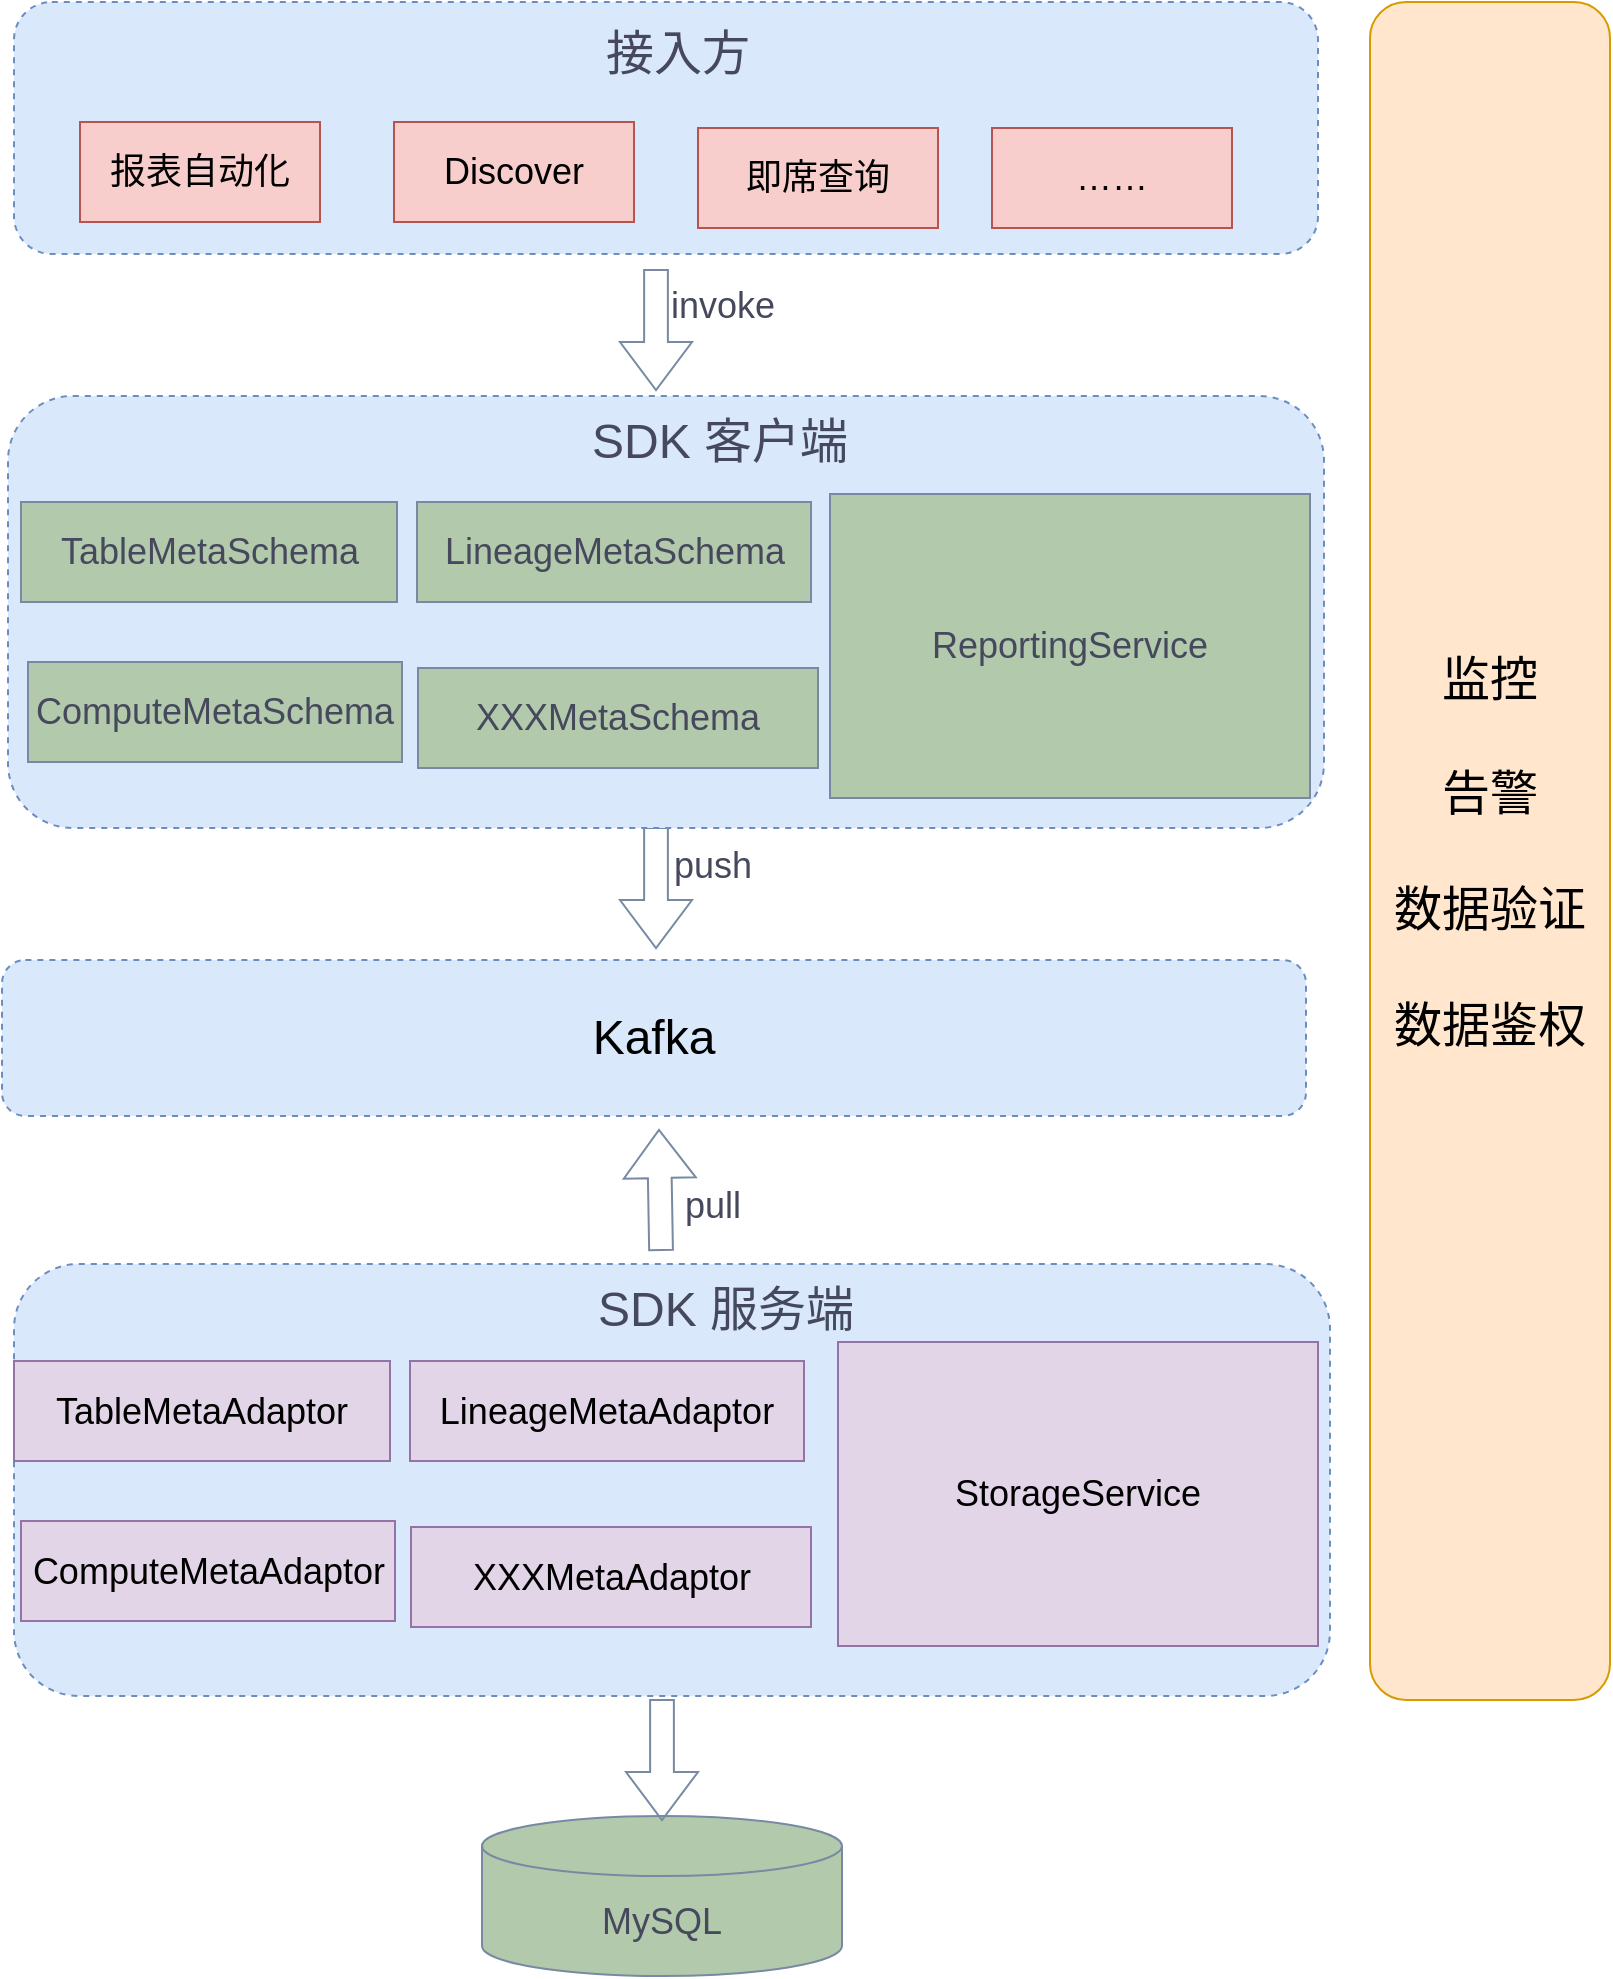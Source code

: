 <mxfile version="15.5.6" type="github">
  <diagram id="jsM6XuuydCS6RUw_MsAS" name="第 1 页">
    <mxGraphModel dx="2858" dy="1089" grid="1" gridSize="10" guides="1" tooltips="1" connect="1" arrows="1" fold="1" page="1" pageScale="1" pageWidth="827" pageHeight="1169" math="0" shadow="0">
      <root>
        <mxCell id="0" />
        <mxCell id="1" parent="0" />
        <mxCell id="PwCWNjDlDeT56dWDijh4-1" style="edgeStyle=none;rounded=1;sketch=0;orthogonalLoop=1;jettySize=auto;html=1;fontColor=#46495D;strokeColor=#B3B3B3;fillColor=#B2C9AB;" edge="1" parent="1">
          <mxGeometry relative="1" as="geometry">
            <mxPoint x="704" y="815.48" as="sourcePoint" />
            <mxPoint x="704" y="834.52" as="targetPoint" />
          </mxGeometry>
        </mxCell>
        <mxCell id="PwCWNjDlDeT56dWDijh4-2" value="&lt;font style=&quot;font-size: 24px&quot;&gt;Kafka&lt;/font&gt;" style="rounded=1;whiteSpace=wrap;html=1;dashed=1;fillColor=#dae8fc;strokeColor=#6c8ebf;" vertex="1" parent="1">
          <mxGeometry x="-90" y="769" width="652" height="78" as="geometry" />
        </mxCell>
        <mxCell id="PwCWNjDlDeT56dWDijh4-3" value="&lt;font style=&quot;font-size: 18px&quot;&gt;MySQL&lt;/font&gt;" style="shape=cylinder3;whiteSpace=wrap;html=1;boundedLbl=1;backgroundOutline=1;size=15;rounded=0;sketch=0;fontColor=#46495D;strokeColor=#788AA3;fillColor=#B2C9AB;align=center;" vertex="1" parent="1">
          <mxGeometry x="150" y="1197" width="180" height="80" as="geometry" />
        </mxCell>
        <mxCell id="PwCWNjDlDeT56dWDijh4-4" value="&lt;font style=&quot;font-size: 24px&quot;&gt;监控&lt;br&gt;&lt;br&gt;告警&lt;br&gt;&lt;br&gt;数据验证&lt;br&gt;&lt;br&gt;数据鉴权&lt;/font&gt;" style="rounded=1;whiteSpace=wrap;html=1;sketch=0;strokeColor=#d79b00;fillColor=#ffe6cc;align=center;" vertex="1" parent="1">
          <mxGeometry x="594" y="290" width="120" height="849" as="geometry" />
        </mxCell>
        <mxCell id="PwCWNjDlDeT56dWDijh4-5" value="" style="rounded=1;whiteSpace=wrap;html=1;dashed=1;fillColor=#dae8fc;strokeColor=#6c8ebf;" vertex="1" parent="1">
          <mxGeometry x="-84" y="290" width="652" height="126" as="geometry" />
        </mxCell>
        <mxCell id="PwCWNjDlDeT56dWDijh4-6" value="&lt;font style=&quot;font-size: 18px&quot;&gt;报表自动化&lt;/font&gt;" style="rounded=0;whiteSpace=wrap;html=1;fillColor=#f8cecc;strokeColor=#b85450;" vertex="1" parent="1">
          <mxGeometry x="-51" y="350" width="120" height="50" as="geometry" />
        </mxCell>
        <mxCell id="PwCWNjDlDeT56dWDijh4-7" value="&lt;font style=&quot;font-size: 18px&quot;&gt;Discover&lt;br&gt;&lt;/font&gt;" style="rounded=0;whiteSpace=wrap;html=1;fillColor=#f8cecc;strokeColor=#b85450;" vertex="1" parent="1">
          <mxGeometry x="106" y="350" width="120" height="50" as="geometry" />
        </mxCell>
        <mxCell id="PwCWNjDlDeT56dWDijh4-8" value="&lt;font style=&quot;font-size: 18px&quot;&gt;即席查询&lt;br&gt;&lt;/font&gt;" style="rounded=0;whiteSpace=wrap;html=1;fillColor=#f8cecc;strokeColor=#b85450;" vertex="1" parent="1">
          <mxGeometry x="258" y="353" width="120" height="50" as="geometry" />
        </mxCell>
        <mxCell id="PwCWNjDlDeT56dWDijh4-9" value="&lt;font style=&quot;font-size: 18px&quot;&gt;……&lt;br&gt;&lt;/font&gt;" style="rounded=0;whiteSpace=wrap;html=1;fillColor=#f8cecc;strokeColor=#b85450;" vertex="1" parent="1">
          <mxGeometry x="405" y="353" width="120" height="50" as="geometry" />
        </mxCell>
        <mxCell id="PwCWNjDlDeT56dWDijh4-10" value="&lt;font style=&quot;font-size: 24px&quot;&gt;接入方&lt;/font&gt;" style="text;html=1;strokeColor=none;fillColor=none;align=center;verticalAlign=middle;whiteSpace=wrap;rounded=0;sketch=0;fontColor=#46495D;" vertex="1" parent="1">
          <mxGeometry x="189" y="306" width="118" height="20" as="geometry" />
        </mxCell>
        <mxCell id="PwCWNjDlDeT56dWDijh4-11" value="" style="html=1;shadow=0;dashed=0;align=center;verticalAlign=middle;shape=mxgraph.arrows2.arrow;dy=0.67;dx=24;direction=south;notch=0;rounded=0;sketch=0;fontColor=#46495D;strokeColor=#788AA3;fillColor=none;" vertex="1" parent="1">
          <mxGeometry x="219" y="424" width="36" height="60" as="geometry" />
        </mxCell>
        <mxCell id="PwCWNjDlDeT56dWDijh4-12" value="" style="html=1;shadow=0;dashed=0;align=center;verticalAlign=middle;shape=mxgraph.arrows2.arrow;dy=0.67;dx=24;direction=south;notch=0;rounded=0;sketch=0;fontColor=#46495D;strokeColor=#788AA3;fillColor=none;" vertex="1" parent="1">
          <mxGeometry x="219" y="703" width="36" height="60" as="geometry" />
        </mxCell>
        <mxCell id="PwCWNjDlDeT56dWDijh4-13" value="" style="html=1;shadow=0;dashed=0;align=center;verticalAlign=middle;shape=mxgraph.arrows2.arrow;dy=0.67;dx=24;direction=south;notch=0;rounded=0;sketch=0;fontColor=#46495D;strokeColor=#788AA3;fillColor=none;rotation=-181;" vertex="1" parent="1">
          <mxGeometry x="221" y="854" width="36" height="60" as="geometry" />
        </mxCell>
        <mxCell id="PwCWNjDlDeT56dWDijh4-14" value="&lt;font style=&quot;font-size: 18px&quot;&gt;push&lt;/font&gt;" style="text;html=1;strokeColor=none;fillColor=none;align=center;verticalAlign=middle;whiteSpace=wrap;rounded=0;sketch=0;fontColor=#46495D;" vertex="1" parent="1">
          <mxGeometry x="221" y="712" width="89" height="20" as="geometry" />
        </mxCell>
        <mxCell id="PwCWNjDlDeT56dWDijh4-15" value="&lt;font style=&quot;font-size: 18px&quot;&gt;pull&lt;/font&gt;" style="text;html=1;strokeColor=none;fillColor=none;align=center;verticalAlign=middle;whiteSpace=wrap;rounded=0;sketch=0;fontColor=#46495D;" vertex="1" parent="1">
          <mxGeometry x="221" y="882" width="89" height="20" as="geometry" />
        </mxCell>
        <mxCell id="PwCWNjDlDeT56dWDijh4-16" value="&lt;span style=&quot;font-size: 18px&quot;&gt;invoke&lt;/span&gt;" style="text;html=1;strokeColor=none;fillColor=none;align=center;verticalAlign=middle;whiteSpace=wrap;rounded=0;sketch=0;fontColor=#46495D;" vertex="1" parent="1">
          <mxGeometry x="226" y="432" width="89" height="20" as="geometry" />
        </mxCell>
        <mxCell id="PwCWNjDlDeT56dWDijh4-17" value="" style="rounded=1;whiteSpace=wrap;html=1;dashed=1;fillColor=#dae8fc;strokeColor=#6c8ebf;" vertex="1" parent="1">
          <mxGeometry x="-87" y="487" width="658" height="216" as="geometry" />
        </mxCell>
        <mxCell id="PwCWNjDlDeT56dWDijh4-18" value="&lt;span style=&quot;font-size: 18px&quot;&gt;ReportingService&lt;/span&gt;" style="rounded=0;whiteSpace=wrap;html=1;fillColor=#B2C9AB;strokeColor=#788AA3;fontColor=#46495D;" vertex="1" parent="1">
          <mxGeometry x="324" y="536" width="240" height="152" as="geometry" />
        </mxCell>
        <mxCell id="PwCWNjDlDeT56dWDijh4-19" value="&lt;font style=&quot;font-size: 24px&quot;&gt;SDK 客户端&lt;/font&gt;" style="text;html=1;strokeColor=none;fillColor=none;align=center;verticalAlign=middle;whiteSpace=wrap;rounded=0;sketch=0;fontColor=#46495D;" vertex="1" parent="1">
          <mxGeometry x="181" y="500" width="176" height="20" as="geometry" />
        </mxCell>
        <mxCell id="PwCWNjDlDeT56dWDijh4-20" value="&lt;span style=&quot;font-size: 18px&quot;&gt;ComputeMetaSchema&lt;/span&gt;" style="rounded=0;whiteSpace=wrap;html=1;fillColor=#B2C9AB;strokeColor=#788AA3;fontColor=#46495D;" vertex="1" parent="1">
          <mxGeometry x="-77" y="620" width="187" height="50" as="geometry" />
        </mxCell>
        <mxCell id="PwCWNjDlDeT56dWDijh4-21" value="&lt;span style=&quot;font-size: 18px&quot;&gt;XXXMetaSchema&lt;/span&gt;" style="rounded=0;whiteSpace=wrap;html=1;fillColor=#B2C9AB;strokeColor=#788AA3;fontColor=#46495D;" vertex="1" parent="1">
          <mxGeometry x="118" y="623" width="200" height="50" as="geometry" />
        </mxCell>
        <mxCell id="PwCWNjDlDeT56dWDijh4-22" value="&lt;span style=&quot;font-size: 18px&quot;&gt;LineageMetaSchema&lt;/span&gt;" style="rounded=0;whiteSpace=wrap;html=1;fillColor=#B2C9AB;strokeColor=#788AA3;fontColor=#46495D;" vertex="1" parent="1">
          <mxGeometry x="117.5" y="540" width="197" height="50" as="geometry" />
        </mxCell>
        <mxCell id="PwCWNjDlDeT56dWDijh4-23" value="&lt;span style=&quot;font-size: 18px&quot;&gt;TableMetaSchema&lt;/span&gt;" style="rounded=0;whiteSpace=wrap;html=1;fillColor=#B2C9AB;strokeColor=#788AA3;fontColor=#46495D;" vertex="1" parent="1">
          <mxGeometry x="-80.5" y="540" width="188" height="50" as="geometry" />
        </mxCell>
        <mxCell id="PwCWNjDlDeT56dWDijh4-24" value="" style="rounded=1;whiteSpace=wrap;html=1;dashed=1;fillColor=#dae8fc;strokeColor=#6c8ebf;" vertex="1" parent="1">
          <mxGeometry x="-84" y="921" width="658" height="216" as="geometry" />
        </mxCell>
        <mxCell id="PwCWNjDlDeT56dWDijh4-25" value="&lt;span style=&quot;font-size: 18px&quot;&gt;StorageService&lt;/span&gt;" style="rounded=0;whiteSpace=wrap;html=1;fillColor=#B2C9AB;strokeColor=#788AA3;fontColor=#46495D;" vertex="1" parent="1">
          <mxGeometry x="328" y="960" width="240" height="152" as="geometry" />
        </mxCell>
        <mxCell id="PwCWNjDlDeT56dWDijh4-26" value="&lt;font style=&quot;font-size: 24px&quot;&gt;SDK 服务端&lt;/font&gt;" style="text;html=1;strokeColor=none;fillColor=none;align=center;verticalAlign=middle;whiteSpace=wrap;rounded=0;sketch=0;fontColor=#46495D;" vertex="1" parent="1">
          <mxGeometry x="184" y="934" width="176" height="20" as="geometry" />
        </mxCell>
        <mxCell id="PwCWNjDlDeT56dWDijh4-27" value="&lt;span style=&quot;font-size: 18px&quot;&gt;TableMeta&lt;/span&gt;&lt;span style=&quot;font-size: 18px&quot;&gt;Adaptor&lt;/span&gt;" style="rounded=0;whiteSpace=wrap;html=1;fillColor=#B2C9AB;strokeColor=#788AA3;fontColor=#46495D;" vertex="1" parent="1">
          <mxGeometry x="-84" y="969.5" width="188" height="50" as="geometry" />
        </mxCell>
        <mxCell id="PwCWNjDlDeT56dWDijh4-28" value="&lt;span style=&quot;font-size: 18px&quot;&gt;LineageMeta&lt;/span&gt;&lt;span style=&quot;font-size: 18px&quot;&gt;Adaptor&lt;/span&gt;" style="rounded=0;whiteSpace=wrap;html=1;fillColor=#B2C9AB;strokeColor=#788AA3;fontColor=#46495D;" vertex="1" parent="1">
          <mxGeometry x="114" y="969.5" width="197" height="50" as="geometry" />
        </mxCell>
        <mxCell id="PwCWNjDlDeT56dWDijh4-29" value="&lt;span style=&quot;font-size: 18px&quot;&gt;ComputeMeta&lt;/span&gt;&lt;span style=&quot;font-size: 18px&quot;&gt;Adaptor&lt;/span&gt;" style="rounded=0;whiteSpace=wrap;html=1;fillColor=#B2C9AB;strokeColor=#788AA3;fontColor=#46495D;" vertex="1" parent="1">
          <mxGeometry x="-80.5" y="1049.5" width="187" height="50" as="geometry" />
        </mxCell>
        <mxCell id="PwCWNjDlDeT56dWDijh4-30" value="&lt;span style=&quot;font-size: 18px&quot;&gt;XXXMeta&lt;/span&gt;&lt;span style=&quot;font-size: 18px&quot;&gt;Adaptor&lt;/span&gt;" style="rounded=0;whiteSpace=wrap;html=1;fillColor=#B2C9AB;strokeColor=#788AA3;fontColor=#46495D;" vertex="1" parent="1">
          <mxGeometry x="114.5" y="1052.5" width="200" height="50" as="geometry" />
        </mxCell>
        <mxCell id="PwCWNjDlDeT56dWDijh4-31" value="&lt;span style=&quot;font-size: 18px&quot;&gt;StorageService&lt;/span&gt;" style="rounded=0;whiteSpace=wrap;html=1;fillColor=#e1d5e7;strokeColor=#9673a6;" vertex="1" parent="1">
          <mxGeometry x="328" y="960" width="240" height="152" as="geometry" />
        </mxCell>
        <mxCell id="PwCWNjDlDeT56dWDijh4-32" value="&lt;span style=&quot;font-size: 18px&quot;&gt;LineageMeta&lt;/span&gt;&lt;span style=&quot;font-size: 18px&quot;&gt;Adaptor&lt;/span&gt;" style="rounded=0;whiteSpace=wrap;html=1;fillColor=#e1d5e7;strokeColor=#9673a6;" vertex="1" parent="1">
          <mxGeometry x="114" y="969.5" width="197" height="50" as="geometry" />
        </mxCell>
        <mxCell id="PwCWNjDlDeT56dWDijh4-33" value="&lt;span style=&quot;font-size: 18px&quot;&gt;TableMeta&lt;/span&gt;&lt;span style=&quot;font-size: 18px&quot;&gt;Adaptor&lt;/span&gt;" style="rounded=0;whiteSpace=wrap;html=1;fillColor=#e1d5e7;strokeColor=#9673a6;" vertex="1" parent="1">
          <mxGeometry x="-84" y="969.5" width="188" height="50" as="geometry" />
        </mxCell>
        <mxCell id="PwCWNjDlDeT56dWDijh4-34" value="&lt;span style=&quot;font-size: 18px&quot;&gt;ComputeMeta&lt;/span&gt;&lt;span style=&quot;font-size: 18px&quot;&gt;Adaptor&lt;/span&gt;" style="rounded=0;whiteSpace=wrap;html=1;fillColor=#e1d5e7;strokeColor=#9673a6;" vertex="1" parent="1">
          <mxGeometry x="-80.5" y="1049.5" width="187" height="50" as="geometry" />
        </mxCell>
        <mxCell id="PwCWNjDlDeT56dWDijh4-35" value="&lt;span style=&quot;font-size: 18px&quot;&gt;XXXMeta&lt;/span&gt;&lt;span style=&quot;font-size: 18px&quot;&gt;Adaptor&lt;/span&gt;" style="rounded=0;whiteSpace=wrap;html=1;fillColor=#e1d5e7;strokeColor=#9673a6;" vertex="1" parent="1">
          <mxGeometry x="114.5" y="1052.5" width="200" height="50" as="geometry" />
        </mxCell>
        <mxCell id="PwCWNjDlDeT56dWDijh4-36" value="" style="html=1;shadow=0;dashed=0;align=center;verticalAlign=middle;shape=mxgraph.arrows2.arrow;dy=0.67;dx=24;direction=south;notch=0;rounded=0;sketch=0;fontColor=#46495D;strokeColor=#788AA3;fillColor=none;" vertex="1" parent="1">
          <mxGeometry x="222" y="1139" width="36" height="60" as="geometry" />
        </mxCell>
      </root>
    </mxGraphModel>
  </diagram>
</mxfile>
